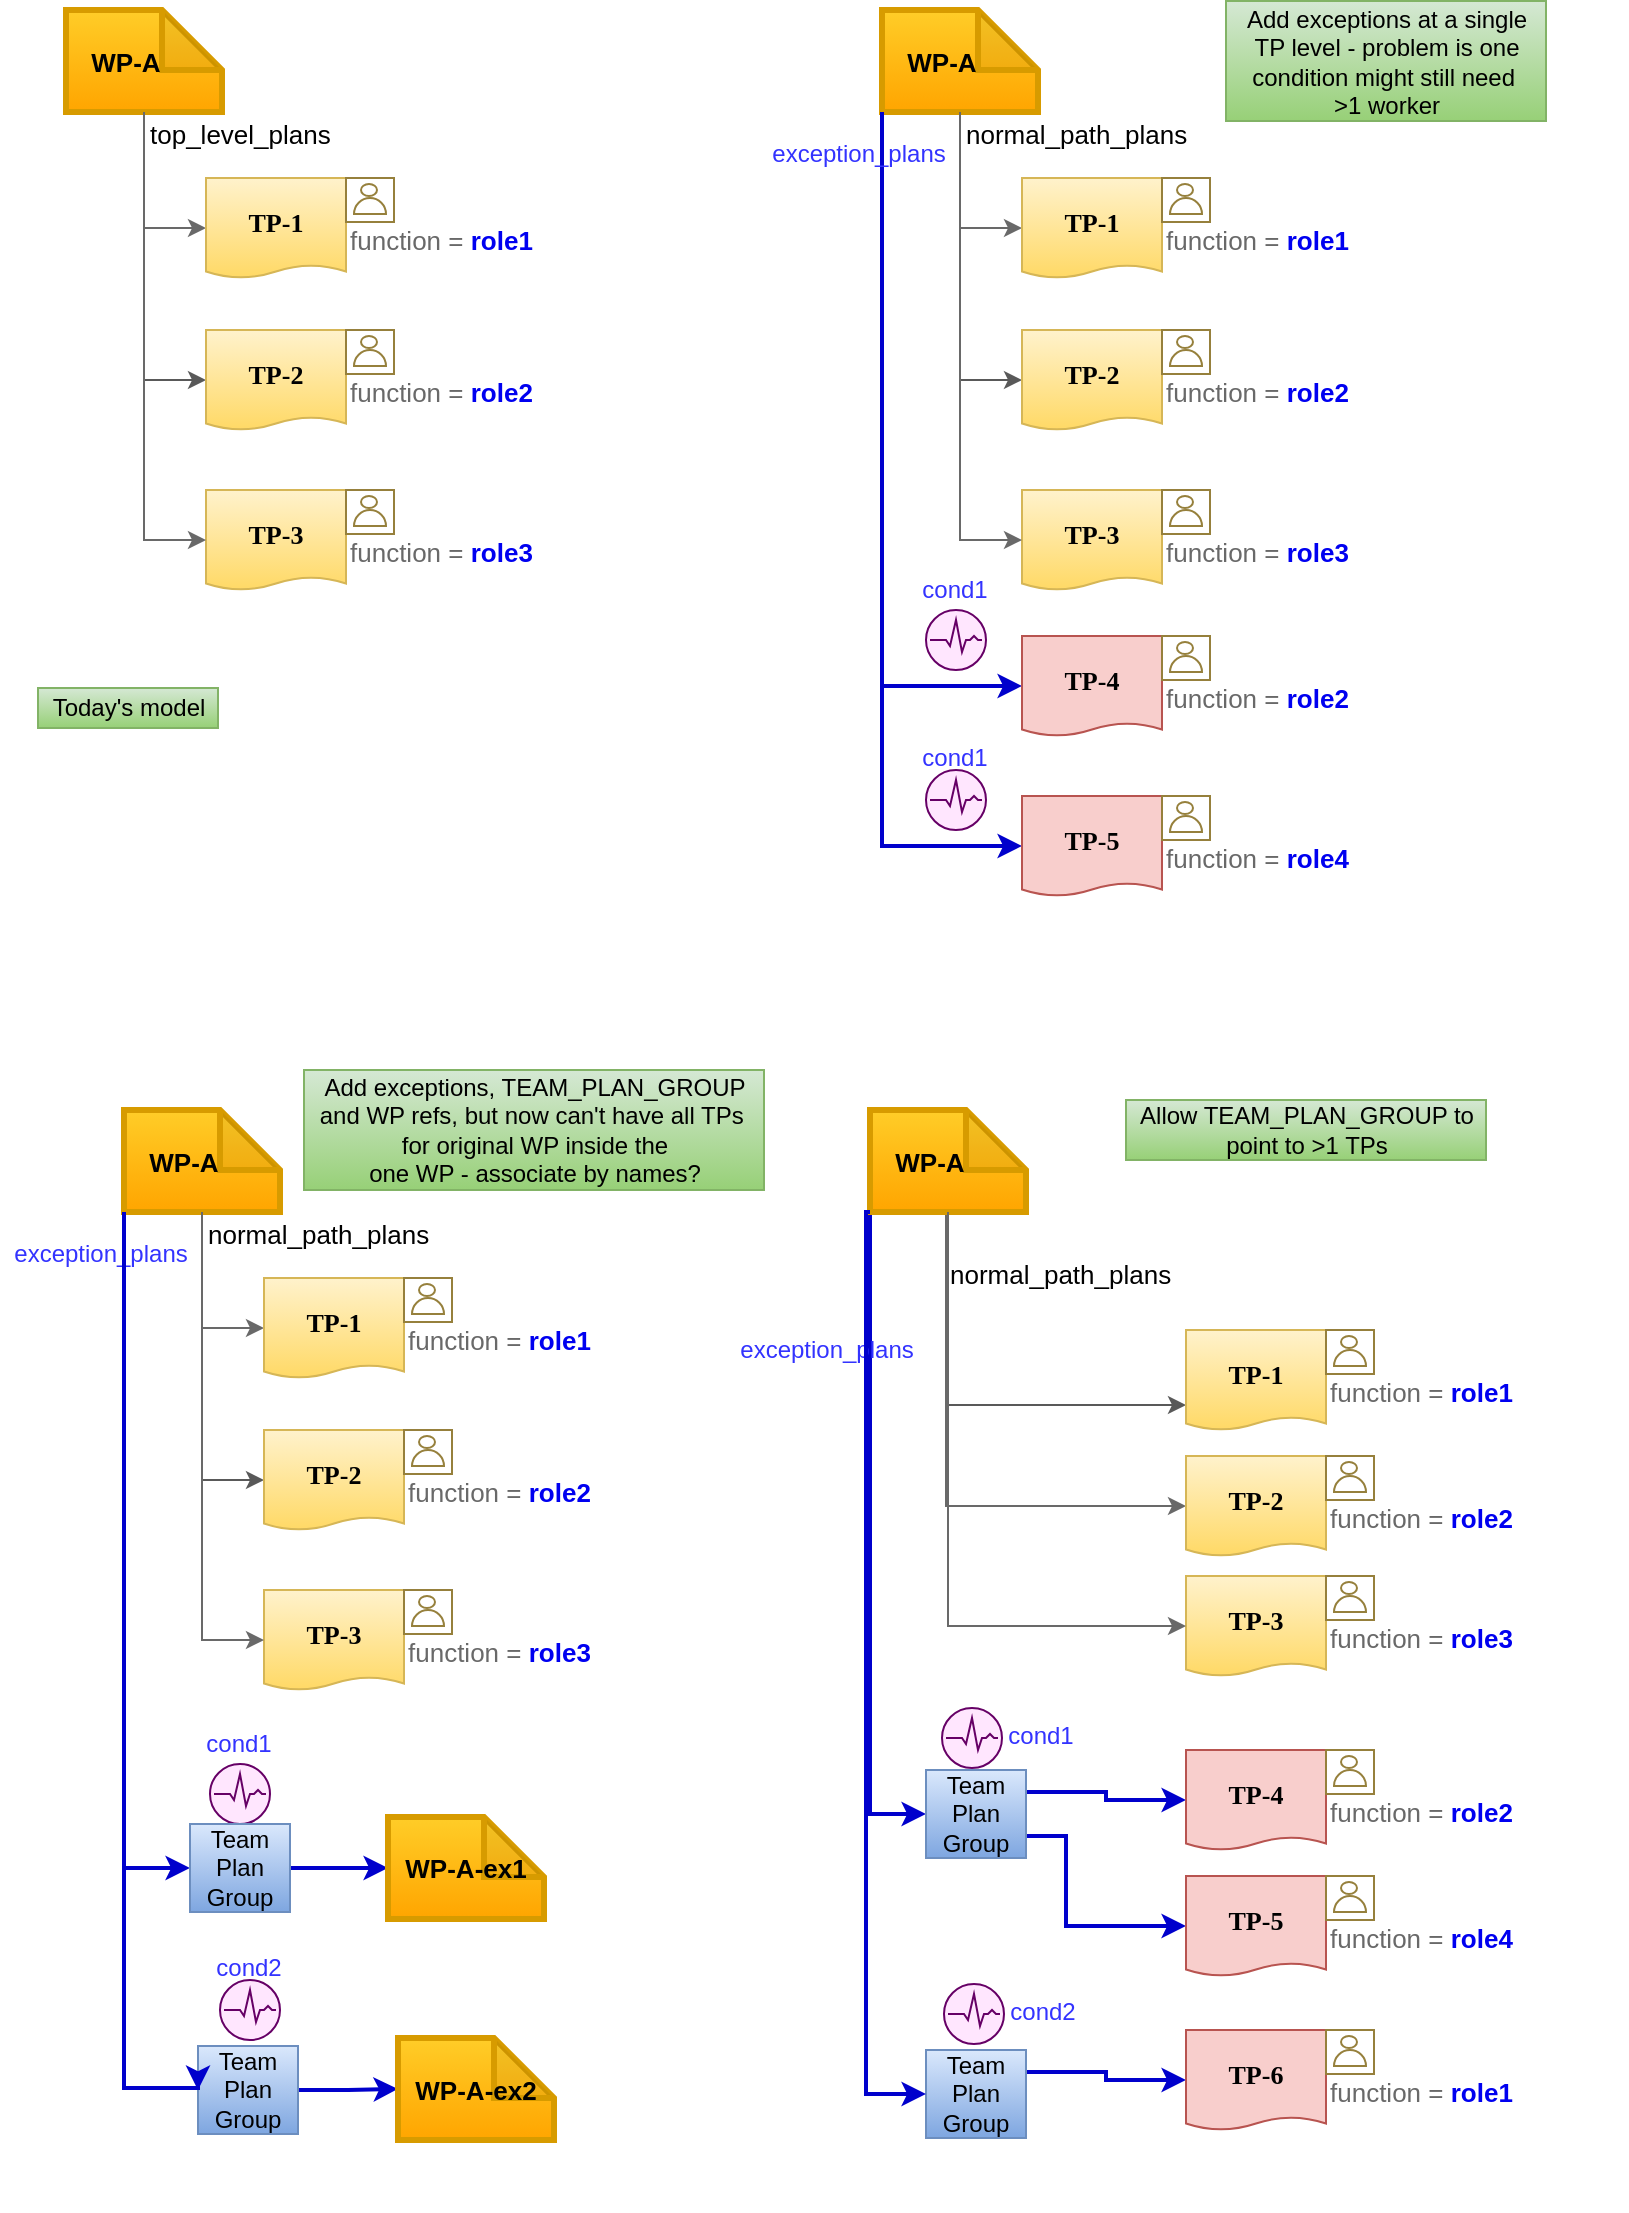 <mxfile version="12.5.7" type="device"><diagram id="uynpnb9YxT2WQPK2DBLW" name="Page-1"><mxGraphModel dx="1422" dy="846" grid="1" gridSize="10" guides="1" tooltips="1" connect="1" arrows="1" fold="1" page="1" pageScale="1" pageWidth="827" pageHeight="1169" math="0" shadow="0"><root><mxCell id="0"/><mxCell id="1" parent="0"/><mxCell id="1ZN3zw6GhiwtphNABiVV-3" style="edgeStyle=orthogonalEdgeStyle;rounded=0;orthogonalLoop=1;jettySize=auto;html=1;exitX=0.5;exitY=1;exitDx=0;exitDy=0;exitPerimeter=0;entryX=0;entryY=0.5;entryDx=0;entryDy=0;endArrow=classic;endFill=1;strokeColor=#696969;strokeWidth=1;fontSize=13;" parent="1" source="fIPnYbZZZYTE1yKpMvUW-2" target="fIPnYbZZZYTE1yKpMvUW-4" edge="1"><mxGeometry relative="1" as="geometry"/></mxCell><mxCell id="G_8CQ8ESEAeTBhDNuGi9-1" style="edgeStyle=orthogonalEdgeStyle;rounded=0;orthogonalLoop=1;jettySize=auto;html=1;entryX=0;entryY=0.5;entryDx=0;entryDy=0;strokeColor=#595959;strokeWidth=1;fontColor=#3333FF;" edge="1" parent="1" source="fIPnYbZZZYTE1yKpMvUW-2" target="fIPnYbZZZYTE1yKpMvUW-6"><mxGeometry relative="1" as="geometry"/></mxCell><mxCell id="fIPnYbZZZYTE1yKpMvUW-2" value="&lt;div style=&quot;text-align: center&quot;&gt;&lt;font&gt;&lt;b&gt;WP-A&amp;nbsp; &amp;nbsp; &amp;nbsp;&lt;/b&gt;&lt;/font&gt;&lt;/div&gt;" style="shape=note;whiteSpace=wrap;html=1;backgroundOutline=1;darkOpacity=0.05;fontSize=13;fillColor=#ffcd28;strokeColor=#d79b00;gradientColor=#ffa500;spacingTop=0;strokeWidth=3;align=center;" parent="1" vertex="1"><mxGeometry x="40" y="20" width="78" height="51" as="geometry"/></mxCell><mxCell id="fIPnYbZZZYTE1yKpMvUW-4" value="&lt;div style=&quot;text-align: center&quot;&gt;TP-1&lt;/div&gt;" style="shape=document;whiteSpace=wrap;html=1;boundedLbl=1;shadow=0;glass=0;comic=0;labelBackgroundColor=none;strokeColor=#d6b656;strokeWidth=1;fillColor=#fff2cc;fontFamily=Tahoma;fontSize=13;align=center;fontStyle=1;size=0.129;gradientColor=#ffd966;" parent="1" vertex="1"><mxGeometry x="110" y="104" width="70" height="50" as="geometry"/></mxCell><mxCell id="fIPnYbZZZYTE1yKpMvUW-5" value="&lt;div style=&quot;font-size: 13px&quot;&gt;&lt;font color=&quot;#696969&quot; style=&quot;font-size: 13px&quot;&gt;function =&amp;nbsp;&lt;/font&gt;&lt;font color=&quot;#0000f0&quot;&gt;&lt;b&gt;role1&lt;/b&gt;&lt;/font&gt;&lt;/div&gt;" style="shape=stencil(tVXhcoIwDH4afrIDqg5/7nB7j4oRe1bKpUzx7ZfSeqNKZbcTjgOSj3z5miYQsUIfeANRlhwitomybJ3QhcyLNdOls7luoGyt88xR8K0Ei+gW1REuYtc6ClEfAEVrUPYZJR/0jjlZUaq6JhKhau0hA5zIuKgpNuksmUt/9ayG+E/QAjqRvffr75xvyxlY0zmU+pw33a9V+iJWX2s6y069hjX9JycryBNqYlZseXmsUH3Xu1EleyFlqaRCMu29TxRlbN8fTxZhR2w8eL3KEyMsGIxmbp/Pkxv2bGFNN8fmebwGgZXSGhXCRAnsWkJiQUrRaPjV+37XAcxTnHuCV5MlDKENNx+vB+AGn9R5IGnht08ezHoL51jSA3ZDlQlePZN3QseoWm46y9scybGCmDjiveSVB+kLQDNwu1Z2ie4nclpoKZUO1oj8gTKFqtvHPLRE77V/nd7xAw==);whiteSpace=wrap;html=1;fontSize=13;align=left;verticalAlign=top;fillColor=#fff2cc;strokeColor=#d6b656;gradientColor=#ffd966;spacingTop=17;" parent="1" vertex="1"><mxGeometry x="180" y="104" width="150" height="90" as="geometry"/></mxCell><mxCell id="fIPnYbZZZYTE1yKpMvUW-6" value="&lt;div style=&quot;text-align: center&quot;&gt;TP-2&lt;/div&gt;" style="shape=document;whiteSpace=wrap;html=1;boundedLbl=1;shadow=0;glass=0;comic=0;labelBackgroundColor=none;strokeColor=#d6b656;strokeWidth=1;fillColor=#fff2cc;fontFamily=Tahoma;fontSize=13;align=center;fontStyle=1;size=0.129;gradientColor=#ffd966;" parent="1" vertex="1"><mxGeometry x="110" y="180" width="70" height="50" as="geometry"/></mxCell><mxCell id="fIPnYbZZZYTE1yKpMvUW-7" value="&lt;div style=&quot;font-size: 13px&quot;&gt;&lt;font color=&quot;#696969&quot; style=&quot;font-size: 13px&quot;&gt;function = &lt;/font&gt;&lt;font style=&quot;font-size: 13px&quot; color=&quot;#0000f0&quot;&gt;&lt;b&gt;role2&lt;/b&gt;&lt;/font&gt;&lt;/div&gt;" style="shape=stencil(tVXhcoIwDH4afrIDqg5/7nB7j4oRe1bKpUzx7ZfSeqNKZbcTjgOSj3z5miYQsUIfeANRlhwitomybJ3QhcyLNdOls7luoGyt88xR8K0Ei+gW1REuYtc6ClEfAEVrUPYZJR/0jjlZUaq6JhKhau0hA5zIuKgpNuksmUt/9ayG+E/QAjqRvffr75xvyxlY0zmU+pw33a9V+iJWX2s6y069hjX9JycryBNqYlZseXmsUH3Xu1EleyFlqaRCMu29TxRlbN8fTxZhR2w8eL3KEyMsGIxmbp/Pkxv2bGFNN8fmebwGgZXSGhXCRAnsWkJiQUrRaPjV+37XAcxTnHuCV5MlDKENNx+vB+AGn9R5IGnht08ezHoL51jSA3ZDlQlePZN3QseoWm46y9scybGCmDjiveSVB+kLQDNwu1Z2ie4nclpoKZUO1oj8gTKFqtvHPLRE77V/nd7xAw==);whiteSpace=wrap;html=1;fontSize=13;align=left;verticalAlign=top;fillColor=#fff2cc;strokeColor=#d6b656;gradientColor=#ffd966;spacingTop=17;" parent="1" vertex="1"><mxGeometry x="180" y="180" width="150" height="90" as="geometry"/></mxCell><mxCell id="1ZN3zw6GhiwtphNABiVV-4" value="top_level_plans" style="text;html=1;resizable=0;points=[];autosize=1;align=left;verticalAlign=top;spacingTop=-4;fontSize=13;" parent="1" vertex="1"><mxGeometry x="80" y="72" width="110" height="20" as="geometry"/></mxCell><mxCell id="1ZN3zw6GhiwtphNABiVV-13" value="&lt;div style=&quot;text-align: center&quot;&gt;TP-3&lt;/div&gt;" style="shape=document;whiteSpace=wrap;html=1;boundedLbl=1;shadow=0;glass=0;comic=0;labelBackgroundColor=none;strokeColor=#d6b656;strokeWidth=1;fillColor=#fff2cc;fontFamily=Tahoma;fontSize=13;align=center;fontStyle=1;size=0.129;gradientColor=#ffd966;" parent="1" vertex="1"><mxGeometry x="110" y="260" width="70" height="50" as="geometry"/></mxCell><mxCell id="1ZN3zw6GhiwtphNABiVV-22" style="edgeStyle=orthogonalEdgeStyle;rounded=0;orthogonalLoop=1;jettySize=auto;html=1;entryX=0;entryY=0.5;entryDx=0;entryDy=0;endArrow=classic;endFill=1;strokeColor=#696969;strokeWidth=1;fontSize=13;" parent="1" source="fIPnYbZZZYTE1yKpMvUW-2" target="1ZN3zw6GhiwtphNABiVV-13" edge="1"><mxGeometry relative="1" as="geometry"><mxPoint x="89" y="81" as="sourcePoint"/><mxPoint x="120" y="139" as="targetPoint"/></mxGeometry></mxCell><mxCell id="1ZN3zw6GhiwtphNABiVV-23" value="&lt;div style=&quot;font-size: 13px&quot;&gt;&lt;font color=&quot;#696969&quot; style=&quot;font-size: 13px&quot;&gt;function =&amp;nbsp;&lt;/font&gt;&lt;font color=&quot;#0000f0&quot;&gt;&lt;b&gt;role3&lt;/b&gt;&lt;/font&gt;&lt;/div&gt;" style="shape=stencil(tVXhcoIwDH4afrIDqg5/7nB7j4oRe1bKpUzx7ZfSeqNKZbcTjgOSj3z5miYQsUIfeANRlhwitomybJ3QhcyLNdOls7luoGyt88xR8K0Ei+gW1REuYtc6ClEfAEVrUPYZJR/0jjlZUaq6JhKhau0hA5zIuKgpNuksmUt/9ayG+E/QAjqRvffr75xvyxlY0zmU+pw33a9V+iJWX2s6y069hjX9JycryBNqYlZseXmsUH3Xu1EleyFlqaRCMu29TxRlbN8fTxZhR2w8eL3KEyMsGIxmbp/Pkxv2bGFNN8fmebwGgZXSGhXCRAnsWkJiQUrRaPjV+37XAcxTnHuCV5MlDKENNx+vB+AGn9R5IGnht08ezHoL51jSA3ZDlQlePZN3QseoWm46y9scybGCmDjiveSVB+kLQDNwu1Z2ie4nclpoKZUO1oj8gTKFqtvHPLRE77V/nd7xAw==);whiteSpace=wrap;html=1;fontSize=13;align=left;verticalAlign=top;fillColor=#fff2cc;strokeColor=#d6b656;gradientColor=#ffd966;spacingTop=17;" parent="1" vertex="1"><mxGeometry x="180" y="260" width="150" height="90" as="geometry"/></mxCell><mxCell id="G_8CQ8ESEAeTBhDNuGi9-2" style="edgeStyle=orthogonalEdgeStyle;rounded=0;orthogonalLoop=1;jettySize=auto;html=1;exitX=0.5;exitY=1;exitDx=0;exitDy=0;exitPerimeter=0;entryX=0;entryY=0.5;entryDx=0;entryDy=0;endArrow=classic;endFill=1;strokeColor=#696969;strokeWidth=1;fontSize=13;" edge="1" parent="1" source="G_8CQ8ESEAeTBhDNuGi9-4" target="G_8CQ8ESEAeTBhDNuGi9-5"><mxGeometry relative="1" as="geometry"/></mxCell><mxCell id="G_8CQ8ESEAeTBhDNuGi9-3" style="edgeStyle=orthogonalEdgeStyle;rounded=0;orthogonalLoop=1;jettySize=auto;html=1;entryX=0;entryY=0.5;entryDx=0;entryDy=0;strokeColor=#595959;strokeWidth=1;fontColor=#3333FF;" edge="1" parent="1" source="G_8CQ8ESEAeTBhDNuGi9-4" target="G_8CQ8ESEAeTBhDNuGi9-7"><mxGeometry relative="1" as="geometry"/></mxCell><mxCell id="G_8CQ8ESEAeTBhDNuGi9-19" style="edgeStyle=orthogonalEdgeStyle;rounded=0;orthogonalLoop=1;jettySize=auto;html=1;exitX=0;exitY=1;exitDx=0;exitDy=0;exitPerimeter=0;entryX=0;entryY=0.5;entryDx=0;entryDy=0;strokeColor=#0000CC;strokeWidth=2;fontColor=#3333FF;" edge="1" parent="1" source="G_8CQ8ESEAeTBhDNuGi9-4" target="G_8CQ8ESEAeTBhDNuGi9-17"><mxGeometry relative="1" as="geometry"/></mxCell><mxCell id="G_8CQ8ESEAeTBhDNuGi9-4" value="&lt;div style=&quot;text-align: center&quot;&gt;&lt;font&gt;&lt;b&gt;WP-A&amp;nbsp; &amp;nbsp; &amp;nbsp;&lt;/b&gt;&lt;/font&gt;&lt;/div&gt;" style="shape=note;whiteSpace=wrap;html=1;backgroundOutline=1;darkOpacity=0.05;fontSize=13;fillColor=#ffcd28;strokeColor=#d79b00;gradientColor=#ffa500;spacingTop=0;strokeWidth=3;align=center;" vertex="1" parent="1"><mxGeometry x="448" y="20" width="78" height="51" as="geometry"/></mxCell><mxCell id="G_8CQ8ESEAeTBhDNuGi9-5" value="&lt;div style=&quot;text-align: center&quot;&gt;TP-1&lt;/div&gt;" style="shape=document;whiteSpace=wrap;html=1;boundedLbl=1;shadow=0;glass=0;comic=0;labelBackgroundColor=none;strokeColor=#d6b656;strokeWidth=1;fillColor=#fff2cc;fontFamily=Tahoma;fontSize=13;align=center;fontStyle=1;size=0.129;gradientColor=#ffd966;" vertex="1" parent="1"><mxGeometry x="518" y="104" width="70" height="50" as="geometry"/></mxCell><mxCell id="G_8CQ8ESEAeTBhDNuGi9-6" value="&lt;div style=&quot;font-size: 13px&quot;&gt;&lt;font color=&quot;#696969&quot; style=&quot;font-size: 13px&quot;&gt;function =&amp;nbsp;&lt;/font&gt;&lt;font color=&quot;#0000f0&quot;&gt;&lt;b&gt;role1&lt;/b&gt;&lt;/font&gt;&lt;/div&gt;" style="shape=stencil(tVXhcoIwDH4afrIDqg5/7nB7j4oRe1bKpUzx7ZfSeqNKZbcTjgOSj3z5miYQsUIfeANRlhwitomybJ3QhcyLNdOls7luoGyt88xR8K0Ei+gW1REuYtc6ClEfAEVrUPYZJR/0jjlZUaq6JhKhau0hA5zIuKgpNuksmUt/9ayG+E/QAjqRvffr75xvyxlY0zmU+pw33a9V+iJWX2s6y069hjX9JycryBNqYlZseXmsUH3Xu1EleyFlqaRCMu29TxRlbN8fTxZhR2w8eL3KEyMsGIxmbp/Pkxv2bGFNN8fmebwGgZXSGhXCRAnsWkJiQUrRaPjV+37XAcxTnHuCV5MlDKENNx+vB+AGn9R5IGnht08ezHoL51jSA3ZDlQlePZN3QseoWm46y9scybGCmDjiveSVB+kLQDNwu1Z2ie4nclpoKZUO1oj8gTKFqtvHPLRE77V/nd7xAw==);whiteSpace=wrap;html=1;fontSize=13;align=left;verticalAlign=top;fillColor=#fff2cc;strokeColor=#d6b656;gradientColor=#ffd966;spacingTop=17;" vertex="1" parent="1"><mxGeometry x="588" y="104" width="150" height="90" as="geometry"/></mxCell><mxCell id="G_8CQ8ESEAeTBhDNuGi9-7" value="&lt;div style=&quot;text-align: center&quot;&gt;TP-2&lt;/div&gt;" style="shape=document;whiteSpace=wrap;html=1;boundedLbl=1;shadow=0;glass=0;comic=0;labelBackgroundColor=none;strokeColor=#d6b656;strokeWidth=1;fillColor=#fff2cc;fontFamily=Tahoma;fontSize=13;align=center;fontStyle=1;size=0.129;gradientColor=#ffd966;" vertex="1" parent="1"><mxGeometry x="518" y="180" width="70" height="50" as="geometry"/></mxCell><mxCell id="G_8CQ8ESEAeTBhDNuGi9-8" value="&lt;div style=&quot;font-size: 13px&quot;&gt;&lt;font color=&quot;#696969&quot; style=&quot;font-size: 13px&quot;&gt;function = &lt;/font&gt;&lt;font style=&quot;font-size: 13px&quot; color=&quot;#0000f0&quot;&gt;&lt;b&gt;role2&lt;/b&gt;&lt;/font&gt;&lt;/div&gt;" style="shape=stencil(tVXhcoIwDH4afrIDqg5/7nB7j4oRe1bKpUzx7ZfSeqNKZbcTjgOSj3z5miYQsUIfeANRlhwitomybJ3QhcyLNdOls7luoGyt88xR8K0Ei+gW1REuYtc6ClEfAEVrUPYZJR/0jjlZUaq6JhKhau0hA5zIuKgpNuksmUt/9ayG+E/QAjqRvffr75xvyxlY0zmU+pw33a9V+iJWX2s6y069hjX9JycryBNqYlZseXmsUH3Xu1EleyFlqaRCMu29TxRlbN8fTxZhR2w8eL3KEyMsGIxmbp/Pkxv2bGFNN8fmebwGgZXSGhXCRAnsWkJiQUrRaPjV+37XAcxTnHuCV5MlDKENNx+vB+AGn9R5IGnht08ezHoL51jSA3ZDlQlePZN3QseoWm46y9scybGCmDjiveSVB+kLQDNwu1Z2ie4nclpoKZUO1oj8gTKFqtvHPLRE77V/nd7xAw==);whiteSpace=wrap;html=1;fontSize=13;align=left;verticalAlign=top;fillColor=#fff2cc;strokeColor=#d6b656;gradientColor=#ffd966;spacingTop=17;" vertex="1" parent="1"><mxGeometry x="588" y="180" width="150" height="90" as="geometry"/></mxCell><mxCell id="G_8CQ8ESEAeTBhDNuGi9-9" value="normal_path_plans" style="text;html=1;resizable=0;points=[];autosize=1;align=left;verticalAlign=top;spacingTop=-4;fontSize=13;" vertex="1" parent="1"><mxGeometry x="488" y="72" width="130" height="20" as="geometry"/></mxCell><mxCell id="G_8CQ8ESEAeTBhDNuGi9-10" value="&lt;div style=&quot;text-align: center&quot;&gt;TP-3&lt;/div&gt;" style="shape=document;whiteSpace=wrap;html=1;boundedLbl=1;shadow=0;glass=0;comic=0;labelBackgroundColor=none;strokeColor=#d6b656;strokeWidth=1;fillColor=#fff2cc;fontFamily=Tahoma;fontSize=13;align=center;fontStyle=1;size=0.129;gradientColor=#ffd966;" vertex="1" parent="1"><mxGeometry x="518" y="260" width="70" height="50" as="geometry"/></mxCell><mxCell id="G_8CQ8ESEAeTBhDNuGi9-11" style="edgeStyle=orthogonalEdgeStyle;rounded=0;orthogonalLoop=1;jettySize=auto;html=1;entryX=0;entryY=0.5;entryDx=0;entryDy=0;endArrow=classic;endFill=1;strokeColor=#696969;strokeWidth=1;fontSize=13;" edge="1" parent="1" source="G_8CQ8ESEAeTBhDNuGi9-4" target="G_8CQ8ESEAeTBhDNuGi9-10"><mxGeometry relative="1" as="geometry"><mxPoint x="497" y="81" as="sourcePoint"/><mxPoint x="528" y="139" as="targetPoint"/></mxGeometry></mxCell><mxCell id="G_8CQ8ESEAeTBhDNuGi9-12" value="&lt;div style=&quot;font-size: 13px&quot;&gt;&lt;font color=&quot;#696969&quot; style=&quot;font-size: 13px&quot;&gt;function =&amp;nbsp;&lt;/font&gt;&lt;font color=&quot;#0000f0&quot;&gt;&lt;b&gt;role3&lt;/b&gt;&lt;/font&gt;&lt;/div&gt;" style="shape=stencil(tVXhcoIwDH4afrIDqg5/7nB7j4oRe1bKpUzx7ZfSeqNKZbcTjgOSj3z5miYQsUIfeANRlhwitomybJ3QhcyLNdOls7luoGyt88xR8K0Ei+gW1REuYtc6ClEfAEVrUPYZJR/0jjlZUaq6JhKhau0hA5zIuKgpNuksmUt/9ayG+E/QAjqRvffr75xvyxlY0zmU+pw33a9V+iJWX2s6y069hjX9JycryBNqYlZseXmsUH3Xu1EleyFlqaRCMu29TxRlbN8fTxZhR2w8eL3KEyMsGIxmbp/Pkxv2bGFNN8fmebwGgZXSGhXCRAnsWkJiQUrRaPjV+37XAcxTnHuCV5MlDKENNx+vB+AGn9R5IGnht08ezHoL51jSA3ZDlQlePZN3QseoWm46y9scybGCmDjiveSVB+kLQDNwu1Z2ie4nclpoKZUO1oj8gTKFqtvHPLRE77V/nd7xAw==);whiteSpace=wrap;html=1;fontSize=13;align=left;verticalAlign=top;fillColor=#fff2cc;strokeColor=#d6b656;gradientColor=#ffd966;spacingTop=17;" vertex="1" parent="1"><mxGeometry x="588" y="260" width="150" height="90" as="geometry"/></mxCell><mxCell id="G_8CQ8ESEAeTBhDNuGi9-13" style="edgeStyle=orthogonalEdgeStyle;rounded=0;orthogonalLoop=1;jettySize=auto;html=1;endArrow=classic;endFill=1;strokeColor=#0000CC;strokeWidth=2;fontSize=13;exitX=0;exitY=1;exitDx=0;exitDy=0;exitPerimeter=0;entryX=0;entryY=0.5;entryDx=0;entryDy=0;" edge="1" parent="1" source="G_8CQ8ESEAeTBhDNuGi9-4" target="G_8CQ8ESEAeTBhDNuGi9-14"><mxGeometry relative="1" as="geometry"><mxPoint x="497" y="81" as="sourcePoint"/><mxPoint x="448" y="370" as="targetPoint"/></mxGeometry></mxCell><mxCell id="G_8CQ8ESEAeTBhDNuGi9-14" value="&lt;div style=&quot;text-align: center&quot;&gt;TP-4&lt;/div&gt;" style="shape=document;whiteSpace=wrap;html=1;boundedLbl=1;shadow=0;glass=0;comic=0;labelBackgroundColor=none;strokeColor=#b85450;strokeWidth=1;fillColor=#f8cecc;fontFamily=Tahoma;fontSize=13;align=center;fontStyle=1;size=0.129;" vertex="1" parent="1"><mxGeometry x="518" y="333" width="70" height="50" as="geometry"/></mxCell><mxCell id="G_8CQ8ESEAeTBhDNuGi9-15" value="&lt;div style=&quot;font-size: 13px&quot;&gt;&lt;font color=&quot;#696969&quot; style=&quot;font-size: 13px&quot;&gt;function =&amp;nbsp;&lt;/font&gt;&lt;font color=&quot;#0000f0&quot;&gt;&lt;b&gt;role2&lt;/b&gt;&lt;/font&gt;&lt;/div&gt;" style="shape=stencil(tVXhcoIwDH4afrIDqg5/7nB7j4oRe1bKpUzx7ZfSeqNKZbcTjgOSj3z5miYQsUIfeANRlhwitomybJ3QhcyLNdOls7luoGyt88xR8K0Ei+gW1REuYtc6ClEfAEVrUPYZJR/0jjlZUaq6JhKhau0hA5zIuKgpNuksmUt/9ayG+E/QAjqRvffr75xvyxlY0zmU+pw33a9V+iJWX2s6y069hjX9JycryBNqYlZseXmsUH3Xu1EleyFlqaRCMu29TxRlbN8fTxZhR2w8eL3KEyMsGIxmbp/Pkxv2bGFNN8fmebwGgZXSGhXCRAnsWkJiQUrRaPjV+37XAcxTnHuCV5MlDKENNx+vB+AGn9R5IGnht08ezHoL51jSA3ZDlQlePZN3QseoWm46y9scybGCmDjiveSVB+kLQDNwu1Z2ie4nclpoKZUO1oj8gTKFqtvHPLRE77V/nd7xAw==);whiteSpace=wrap;html=1;fontSize=13;align=left;verticalAlign=top;fillColor=#fff2cc;strokeColor=#d6b656;gradientColor=#ffd966;spacingTop=17;" vertex="1" parent="1"><mxGeometry x="588" y="333" width="150" height="90" as="geometry"/></mxCell><mxCell id="G_8CQ8ESEAeTBhDNuGi9-16" value="exception_plans" style="text;html=1;align=center;verticalAlign=middle;resizable=0;points=[];autosize=1;fontColor=#3333FF;" vertex="1" parent="1"><mxGeometry x="386" y="82" width="100" height="20" as="geometry"/></mxCell><mxCell id="G_8CQ8ESEAeTBhDNuGi9-17" value="&lt;div style=&quot;text-align: center&quot;&gt;TP-5&lt;/div&gt;" style="shape=document;whiteSpace=wrap;html=1;boundedLbl=1;shadow=0;glass=0;comic=0;labelBackgroundColor=none;strokeColor=#b85450;strokeWidth=1;fillColor=#f8cecc;fontFamily=Tahoma;fontSize=13;align=center;fontStyle=1;size=0.129;" vertex="1" parent="1"><mxGeometry x="518" y="413" width="70" height="50" as="geometry"/></mxCell><mxCell id="G_8CQ8ESEAeTBhDNuGi9-18" value="&lt;div style=&quot;font-size: 13px&quot;&gt;&lt;font color=&quot;#696969&quot; style=&quot;font-size: 13px&quot;&gt;function =&amp;nbsp;&lt;/font&gt;&lt;font color=&quot;#0000f0&quot;&gt;&lt;b&gt;role4&lt;/b&gt;&lt;/font&gt;&lt;/div&gt;" style="shape=stencil(tVXhcoIwDH4afrIDqg5/7nB7j4oRe1bKpUzx7ZfSeqNKZbcTjgOSj3z5miYQsUIfeANRlhwitomybJ3QhcyLNdOls7luoGyt88xR8K0Ei+gW1REuYtc6ClEfAEVrUPYZJR/0jjlZUaq6JhKhau0hA5zIuKgpNuksmUt/9ayG+E/QAjqRvffr75xvyxlY0zmU+pw33a9V+iJWX2s6y069hjX9JycryBNqYlZseXmsUH3Xu1EleyFlqaRCMu29TxRlbN8fTxZhR2w8eL3KEyMsGIxmbp/Pkxv2bGFNN8fmebwGgZXSGhXCRAnsWkJiQUrRaPjV+37XAcxTnHuCV5MlDKENNx+vB+AGn9R5IGnht08ezHoL51jSA3ZDlQlePZN3QseoWm46y9scybGCmDjiveSVB+kLQDNwu1Z2ie4nclpoKZUO1oj8gTKFqtvHPLRE77V/nd7xAw==);whiteSpace=wrap;html=1;fontSize=13;align=left;verticalAlign=top;fillColor=#fff2cc;strokeColor=#d6b656;gradientColor=#ffd966;spacingTop=17;" vertex="1" parent="1"><mxGeometry x="588" y="413" width="150" height="90" as="geometry"/></mxCell><mxCell id="G_8CQ8ESEAeTBhDNuGi9-20" value="" style="shape=stencil(tVXRboQgEPwaXhuEHvG1sfofVvcqOQ4McL27vy+KJtIToyFNjGZnnZll3Y2IFqare0AEd4h+IkIodjcX3sOwNj001mNn/oDWw8ZqdYE7b+1E57IDze2QpSXCH+6d4aJFo6R0ClxJE2QWeSdWc+m4+OHFJu/nFL2dfNw7hytY0B7PRrTarzrrPAOXRNVsV604sdZsd620cEis6bT4qpvLt1Y32a7W4r9ro4TSDvDP0QoRyhjGjG0c5MyFWKdWVcmqcoMKQvDeQHQEfLQ5qvGa/KFWGxVph+MpDf/Vp74etuYlMaev6mfRCBLOwSmqO9MFlwt6hhP5f/zzo/xwjg/b5wF9YzvX+STx+KntJ+8hnx7ls0T/fC9/XIfIZM7zvrpCL5syov7vMgK/);whiteSpace=wrap;html=1;fontSize=12;align=center;verticalAlign=top;fillColor=#f8cecc;strokeColor=#b85450;spacingRight=-30;" vertex="1" parent="1"><mxGeometry x="470" y="320" width="30" height="30" as="geometry"/></mxCell><mxCell id="G_8CQ8ESEAeTBhDNuGi9-21" style="edgeStyle=orthogonalEdgeStyle;rounded=0;orthogonalLoop=1;jettySize=auto;html=1;entryX=0;entryY=0.5;entryDx=0;entryDy=0;endArrow=classic;endFill=1;strokeColor=#696969;strokeWidth=1;fontSize=13;" edge="1" parent="1" target="G_8CQ8ESEAeTBhDNuGi9-27"><mxGeometry relative="1" as="geometry"><mxPoint x="480" y="610" as="sourcePoint"/><Array as="points"><mxPoint x="480" y="768"/></Array></mxGeometry></mxCell><mxCell id="G_8CQ8ESEAeTBhDNuGi9-22" style="edgeStyle=orthogonalEdgeStyle;rounded=0;orthogonalLoop=1;jettySize=auto;html=1;entryX=0;entryY=0.75;entryDx=0;entryDy=0;strokeColor=#595959;strokeWidth=1;fontColor=#3333FF;exitX=0.5;exitY=1;exitDx=0;exitDy=0;exitPerimeter=0;" edge="1" parent="1" source="G_8CQ8ESEAeTBhDNuGi9-24" target="G_8CQ8ESEAeTBhDNuGi9-25"><mxGeometry relative="1" as="geometry"><mxPoint x="530" y="723" as="sourcePoint"/></mxGeometry></mxCell><mxCell id="G_8CQ8ESEAeTBhDNuGi9-23" style="edgeStyle=orthogonalEdgeStyle;rounded=0;orthogonalLoop=1;jettySize=auto;html=1;exitX=1;exitY=0.75;exitDx=0;exitDy=0;entryX=0;entryY=0.5;entryDx=0;entryDy=0;strokeColor=#0000CC;strokeWidth=2;fontColor=#3333FF;" edge="1" parent="1" source="G_8CQ8ESEAeTBhDNuGi9-42" target="G_8CQ8ESEAeTBhDNuGi9-37"><mxGeometry relative="1" as="geometry"><Array as="points"><mxPoint x="540" y="933"/><mxPoint x="540" y="978"/></Array></mxGeometry></mxCell><mxCell id="G_8CQ8ESEAeTBhDNuGi9-43" style="edgeStyle=orthogonalEdgeStyle;rounded=0;orthogonalLoop=1;jettySize=auto;html=1;exitX=0;exitY=1;exitDx=0;exitDy=0;exitPerimeter=0;entryX=0;entryY=0.5;entryDx=0;entryDy=0;strokeColor=#0000CC;strokeWidth=2;fontColor=#3333FF;" edge="1" parent="1" source="G_8CQ8ESEAeTBhDNuGi9-24" target="G_8CQ8ESEAeTBhDNuGi9-42"><mxGeometry relative="1" as="geometry"><Array as="points"><mxPoint x="442" y="922"/></Array></mxGeometry></mxCell><mxCell id="G_8CQ8ESEAeTBhDNuGi9-24" value="&lt;div style=&quot;text-align: center&quot;&gt;&lt;font&gt;&lt;b&gt;WP-A&amp;nbsp; &amp;nbsp; &amp;nbsp;&lt;/b&gt;&lt;/font&gt;&lt;/div&gt;" style="shape=note;whiteSpace=wrap;html=1;backgroundOutline=1;darkOpacity=0.05;fontSize=13;fillColor=#ffcd28;strokeColor=#d79b00;gradientColor=#ffa500;spacingTop=0;strokeWidth=3;align=center;" vertex="1" parent="1"><mxGeometry x="442" y="570" width="78" height="51" as="geometry"/></mxCell><mxCell id="G_8CQ8ESEAeTBhDNuGi9-25" value="&lt;div style=&quot;text-align: center&quot;&gt;TP-1&lt;/div&gt;" style="shape=document;whiteSpace=wrap;html=1;boundedLbl=1;shadow=0;glass=0;comic=0;labelBackgroundColor=none;strokeColor=#d6b656;strokeWidth=1;fillColor=#fff2cc;fontFamily=Tahoma;fontSize=13;align=center;fontStyle=1;size=0.129;gradientColor=#ffd966;" vertex="1" parent="1"><mxGeometry x="600" y="680" width="70" height="50" as="geometry"/></mxCell><mxCell id="G_8CQ8ESEAeTBhDNuGi9-26" value="&lt;div style=&quot;font-size: 13px&quot;&gt;&lt;font color=&quot;#696969&quot; style=&quot;font-size: 13px&quot;&gt;function =&amp;nbsp;&lt;/font&gt;&lt;font color=&quot;#0000f0&quot;&gt;&lt;b&gt;role1&lt;/b&gt;&lt;/font&gt;&lt;/div&gt;" style="shape=stencil(tVXhcoIwDH4afrIDqg5/7nB7j4oRe1bKpUzx7ZfSeqNKZbcTjgOSj3z5miYQsUIfeANRlhwitomybJ3QhcyLNdOls7luoGyt88xR8K0Ei+gW1REuYtc6ClEfAEVrUPYZJR/0jjlZUaq6JhKhau0hA5zIuKgpNuksmUt/9ayG+E/QAjqRvffr75xvyxlY0zmU+pw33a9V+iJWX2s6y069hjX9JycryBNqYlZseXmsUH3Xu1EleyFlqaRCMu29TxRlbN8fTxZhR2w8eL3KEyMsGIxmbp/Pkxv2bGFNN8fmebwGgZXSGhXCRAnsWkJiQUrRaPjV+37XAcxTnHuCV5MlDKENNx+vB+AGn9R5IGnht08ezHoL51jSA3ZDlQlePZN3QseoWm46y9scybGCmDjiveSVB+kLQDNwu1Z2ie4nclpoKZUO1oj8gTKFqtvHPLRE77V/nd7xAw==);whiteSpace=wrap;html=1;fontSize=13;align=left;verticalAlign=top;fillColor=#fff2cc;strokeColor=#d6b656;gradientColor=#ffd966;spacingTop=17;" vertex="1" parent="1"><mxGeometry x="670" y="680" width="150" height="90" as="geometry"/></mxCell><mxCell id="G_8CQ8ESEAeTBhDNuGi9-27" value="&lt;div style=&quot;text-align: center&quot;&gt;TP-2&lt;/div&gt;" style="shape=document;whiteSpace=wrap;html=1;boundedLbl=1;shadow=0;glass=0;comic=0;labelBackgroundColor=none;strokeColor=#d6b656;strokeWidth=1;fillColor=#fff2cc;fontFamily=Tahoma;fontSize=13;align=center;fontStyle=1;size=0.129;gradientColor=#ffd966;" vertex="1" parent="1"><mxGeometry x="600" y="743" width="70" height="50" as="geometry"/></mxCell><mxCell id="G_8CQ8ESEAeTBhDNuGi9-28" value="&lt;div style=&quot;font-size: 13px&quot;&gt;&lt;font color=&quot;#696969&quot; style=&quot;font-size: 13px&quot;&gt;function = &lt;/font&gt;&lt;font style=&quot;font-size: 13px&quot; color=&quot;#0000f0&quot;&gt;&lt;b&gt;role2&lt;/b&gt;&lt;/font&gt;&lt;/div&gt;" style="shape=stencil(tVXhcoIwDH4afrIDqg5/7nB7j4oRe1bKpUzx7ZfSeqNKZbcTjgOSj3z5miYQsUIfeANRlhwitomybJ3QhcyLNdOls7luoGyt88xR8K0Ei+gW1REuYtc6ClEfAEVrUPYZJR/0jjlZUaq6JhKhau0hA5zIuKgpNuksmUt/9ayG+E/QAjqRvffr75xvyxlY0zmU+pw33a9V+iJWX2s6y069hjX9JycryBNqYlZseXmsUH3Xu1EleyFlqaRCMu29TxRlbN8fTxZhR2w8eL3KEyMsGIxmbp/Pkxv2bGFNN8fmebwGgZXSGhXCRAnsWkJiQUrRaPjV+37XAcxTnHuCV5MlDKENNx+vB+AGn9R5IGnht08ezHoL51jSA3ZDlQlePZN3QseoWm46y9scybGCmDjiveSVB+kLQDNwu1Z2ie4nclpoKZUO1oj8gTKFqtvHPLRE77V/nd7xAw==);whiteSpace=wrap;html=1;fontSize=13;align=left;verticalAlign=top;fillColor=#fff2cc;strokeColor=#d6b656;gradientColor=#ffd966;spacingTop=17;" vertex="1" parent="1"><mxGeometry x="670" y="743" width="150" height="90" as="geometry"/></mxCell><mxCell id="G_8CQ8ESEAeTBhDNuGi9-29" value="normal_path_plans" style="text;html=1;resizable=0;points=[];autosize=1;align=left;verticalAlign=top;spacingTop=-4;fontSize=13;" vertex="1" parent="1"><mxGeometry x="480" y="642" width="130" height="20" as="geometry"/></mxCell><mxCell id="G_8CQ8ESEAeTBhDNuGi9-30" value="&lt;div style=&quot;text-align: center&quot;&gt;TP-3&lt;/div&gt;" style="shape=document;whiteSpace=wrap;html=1;boundedLbl=1;shadow=0;glass=0;comic=0;labelBackgroundColor=none;strokeColor=#d6b656;strokeWidth=1;fillColor=#fff2cc;fontFamily=Tahoma;fontSize=13;align=center;fontStyle=1;size=0.129;gradientColor=#ffd966;" vertex="1" parent="1"><mxGeometry x="600" y="803" width="70" height="50" as="geometry"/></mxCell><mxCell id="G_8CQ8ESEAeTBhDNuGi9-31" style="edgeStyle=orthogonalEdgeStyle;rounded=0;orthogonalLoop=1;jettySize=auto;html=1;entryX=0;entryY=0.5;entryDx=0;entryDy=0;endArrow=classic;endFill=1;strokeColor=#696969;strokeWidth=1;fontSize=13;exitX=0.5;exitY=1;exitDx=0;exitDy=0;exitPerimeter=0;" edge="1" parent="1" source="G_8CQ8ESEAeTBhDNuGi9-24" target="G_8CQ8ESEAeTBhDNuGi9-30"><mxGeometry relative="1" as="geometry"><mxPoint x="530" y="745" as="sourcePoint"/><mxPoint x="522" y="689" as="targetPoint"/></mxGeometry></mxCell><mxCell id="G_8CQ8ESEAeTBhDNuGi9-32" value="&lt;div style=&quot;font-size: 13px&quot;&gt;&lt;font color=&quot;#696969&quot; style=&quot;font-size: 13px&quot;&gt;function =&amp;nbsp;&lt;/font&gt;&lt;font color=&quot;#0000f0&quot;&gt;&lt;b&gt;role3&lt;/b&gt;&lt;/font&gt;&lt;/div&gt;" style="shape=stencil(tVXhcoIwDH4afrIDqg5/7nB7j4oRe1bKpUzx7ZfSeqNKZbcTjgOSj3z5miYQsUIfeANRlhwitomybJ3QhcyLNdOls7luoGyt88xR8K0Ei+gW1REuYtc6ClEfAEVrUPYZJR/0jjlZUaq6JhKhau0hA5zIuKgpNuksmUt/9ayG+E/QAjqRvffr75xvyxlY0zmU+pw33a9V+iJWX2s6y069hjX9JycryBNqYlZseXmsUH3Xu1EleyFlqaRCMu29TxRlbN8fTxZhR2w8eL3KEyMsGIxmbp/Pkxv2bGFNN8fmebwGgZXSGhXCRAnsWkJiQUrRaPjV+37XAcxTnHuCV5MlDKENNx+vB+AGn9R5IGnht08ezHoL51jSA3ZDlQlePZN3QseoWm46y9scybGCmDjiveSVB+kLQDNwu1Z2ie4nclpoKZUO1oj8gTKFqtvHPLRE77V/nd7xAw==);whiteSpace=wrap;html=1;fontSize=13;align=left;verticalAlign=top;fillColor=#fff2cc;strokeColor=#d6b656;gradientColor=#ffd966;spacingTop=17;" vertex="1" parent="1"><mxGeometry x="670" y="803" width="150" height="90" as="geometry"/></mxCell><mxCell id="G_8CQ8ESEAeTBhDNuGi9-33" style="edgeStyle=orthogonalEdgeStyle;rounded=0;orthogonalLoop=1;jettySize=auto;html=1;endArrow=classic;endFill=1;strokeColor=#0000CC;strokeWidth=2;fontSize=13;exitX=1;exitY=0.25;exitDx=0;exitDy=0;entryX=0;entryY=0.5;entryDx=0;entryDy=0;" edge="1" parent="1" source="G_8CQ8ESEAeTBhDNuGi9-42" target="G_8CQ8ESEAeTBhDNuGi9-34"><mxGeometry relative="1" as="geometry"><mxPoint x="491" y="631" as="sourcePoint"/><mxPoint x="442" y="920" as="targetPoint"/></mxGeometry></mxCell><mxCell id="G_8CQ8ESEAeTBhDNuGi9-34" value="&lt;div style=&quot;text-align: center&quot;&gt;TP-4&lt;/div&gt;" style="shape=document;whiteSpace=wrap;html=1;boundedLbl=1;shadow=0;glass=0;comic=0;labelBackgroundColor=none;strokeColor=#b85450;strokeWidth=1;fillColor=#f8cecc;fontFamily=Tahoma;fontSize=13;align=center;fontStyle=1;size=0.129;" vertex="1" parent="1"><mxGeometry x="600" y="890" width="70" height="50" as="geometry"/></mxCell><mxCell id="G_8CQ8ESEAeTBhDNuGi9-35" value="&lt;div style=&quot;font-size: 13px&quot;&gt;&lt;font color=&quot;#696969&quot; style=&quot;font-size: 13px&quot;&gt;function =&amp;nbsp;&lt;/font&gt;&lt;font color=&quot;#0000f0&quot;&gt;&lt;b&gt;role2&lt;/b&gt;&lt;/font&gt;&lt;/div&gt;" style="shape=stencil(tVXhcoIwDH4afrIDqg5/7nB7j4oRe1bKpUzx7ZfSeqNKZbcTjgOSj3z5miYQsUIfeANRlhwitomybJ3QhcyLNdOls7luoGyt88xR8K0Ei+gW1REuYtc6ClEfAEVrUPYZJR/0jjlZUaq6JhKhau0hA5zIuKgpNuksmUt/9ayG+E/QAjqRvffr75xvyxlY0zmU+pw33a9V+iJWX2s6y069hjX9JycryBNqYlZseXmsUH3Xu1EleyFlqaRCMu29TxRlbN8fTxZhR2w8eL3KEyMsGIxmbp/Pkxv2bGFNN8fmebwGgZXSGhXCRAnsWkJiQUrRaPjV+37XAcxTnHuCV5MlDKENNx+vB+AGn9R5IGnht08ezHoL51jSA3ZDlQlePZN3QseoWm46y9scybGCmDjiveSVB+kLQDNwu1Z2ie4nclpoKZUO1oj8gTKFqtvHPLRE77V/nd7xAw==);whiteSpace=wrap;html=1;fontSize=13;align=left;verticalAlign=top;fillColor=#fff2cc;strokeColor=#d6b656;gradientColor=#ffd966;spacingTop=17;" vertex="1" parent="1"><mxGeometry x="670" y="890" width="150" height="90" as="geometry"/></mxCell><mxCell id="G_8CQ8ESEAeTBhDNuGi9-36" value="exception_plans" style="text;html=1;align=center;verticalAlign=middle;resizable=0;points=[];autosize=1;fontColor=#3333FF;" vertex="1" parent="1"><mxGeometry x="370" y="680" width="100" height="20" as="geometry"/></mxCell><mxCell id="G_8CQ8ESEAeTBhDNuGi9-37" value="&lt;div style=&quot;text-align: center&quot;&gt;TP-5&lt;/div&gt;" style="shape=document;whiteSpace=wrap;html=1;boundedLbl=1;shadow=0;glass=0;comic=0;labelBackgroundColor=none;strokeColor=#b85450;strokeWidth=1;fillColor=#f8cecc;fontFamily=Tahoma;fontSize=13;align=center;fontStyle=1;size=0.129;" vertex="1" parent="1"><mxGeometry x="600" y="953" width="70" height="50" as="geometry"/></mxCell><mxCell id="G_8CQ8ESEAeTBhDNuGi9-38" value="&lt;div style=&quot;font-size: 13px&quot;&gt;&lt;font color=&quot;#696969&quot; style=&quot;font-size: 13px&quot;&gt;function =&amp;nbsp;&lt;/font&gt;&lt;font color=&quot;#0000f0&quot;&gt;&lt;b&gt;role4&lt;/b&gt;&lt;/font&gt;&lt;/div&gt;" style="shape=stencil(tVXhcoIwDH4afrIDqg5/7nB7j4oRe1bKpUzx7ZfSeqNKZbcTjgOSj3z5miYQsUIfeANRlhwitomybJ3QhcyLNdOls7luoGyt88xR8K0Ei+gW1REuYtc6ClEfAEVrUPYZJR/0jjlZUaq6JhKhau0hA5zIuKgpNuksmUt/9ayG+E/QAjqRvffr75xvyxlY0zmU+pw33a9V+iJWX2s6y069hjX9JycryBNqYlZseXmsUH3Xu1EleyFlqaRCMu29TxRlbN8fTxZhR2w8eL3KEyMsGIxmbp/Pkxv2bGFNN8fmebwGgZXSGhXCRAnsWkJiQUrRaPjV+37XAcxTnHuCV5MlDKENNx+vB+AGn9R5IGnht08ezHoL51jSA3ZDlQlePZN3QseoWm46y9scybGCmDjiveSVB+kLQDNwu1Z2ie4nclpoKZUO1oj8gTKFqtvHPLRE77V/nd7xAw==);whiteSpace=wrap;html=1;fontSize=13;align=left;verticalAlign=top;fillColor=#fff2cc;strokeColor=#d6b656;gradientColor=#ffd966;spacingTop=17;" vertex="1" parent="1"><mxGeometry x="670" y="953" width="150" height="90" as="geometry"/></mxCell><mxCell id="G_8CQ8ESEAeTBhDNuGi9-39" value="" style="shape=stencil(tVXRboQgEPwaXhuEHvG1sfofVvcqOQ4McL27vy+KJtIToyFNjGZnnZll3Y2IFqare0AEd4h+IkIodjcX3sOwNj001mNn/oDWw8ZqdYE7b+1E57IDze2QpSXCH+6d4aJFo6R0ClxJE2QWeSdWc+m4+OHFJu/nFL2dfNw7hytY0B7PRrTarzrrPAOXRNVsV604sdZsd620cEis6bT4qpvLt1Y32a7W4r9ro4TSDvDP0QoRyhjGjG0c5MyFWKdWVcmqcoMKQvDeQHQEfLQ5qvGa/KFWGxVph+MpDf/Vp74etuYlMaev6mfRCBLOwSmqO9MFlwt6hhP5f/zzo/xwjg/b5wF9YzvX+STx+KntJ+8hnx7ls0T/fC9/XIfIZM7zvrpCL5syov7vMgK/);whiteSpace=wrap;html=1;fontSize=12;align=center;verticalAlign=top;fillColor=#f8cecc;strokeColor=#b85450;spacingRight=-30;" vertex="1" parent="1"><mxGeometry x="478" y="869" width="30" height="30" as="geometry"/></mxCell><mxCell id="G_8CQ8ESEAeTBhDNuGi9-42" value="Team Plan Group" style="rounded=0;whiteSpace=wrap;html=1;gradientColor=#7ea6e0;fillColor=#dae8fc;strokeColor=#6c8ebf;" vertex="1" parent="1"><mxGeometry x="470" y="900" width="50" height="44" as="geometry"/></mxCell><mxCell id="G_8CQ8ESEAeTBhDNuGi9-45" value="cond1" style="text;html=1;align=center;verticalAlign=middle;resizable=0;points=[];autosize=1;fontColor=#3333FF;" vertex="1" parent="1"><mxGeometry x="459" y="300" width="50" height="20" as="geometry"/></mxCell><mxCell id="G_8CQ8ESEAeTBhDNuGi9-46" value="cond1" style="text;html=1;align=center;verticalAlign=middle;resizable=0;points=[];autosize=1;fontColor=#3333FF;" vertex="1" parent="1"><mxGeometry x="502" y="873" width="50" height="20" as="geometry"/></mxCell><mxCell id="G_8CQ8ESEAeTBhDNuGi9-48" style="edgeStyle=orthogonalEdgeStyle;rounded=0;orthogonalLoop=1;jettySize=auto;html=1;endArrow=classic;endFill=1;strokeColor=#0000CC;strokeWidth=2;fontSize=13;exitX=1;exitY=0.25;exitDx=0;exitDy=0;entryX=0;entryY=0.5;entryDx=0;entryDy=0;" edge="1" parent="1" source="G_8CQ8ESEAeTBhDNuGi9-54" target="G_8CQ8ESEAeTBhDNuGi9-49"><mxGeometry relative="1" as="geometry"><mxPoint x="491" y="771" as="sourcePoint"/><mxPoint x="442" y="1060" as="targetPoint"/></mxGeometry></mxCell><mxCell id="G_8CQ8ESEAeTBhDNuGi9-49" value="&lt;div style=&quot;text-align: center&quot;&gt;TP-6&lt;/div&gt;" style="shape=document;whiteSpace=wrap;html=1;boundedLbl=1;shadow=0;glass=0;comic=0;labelBackgroundColor=none;strokeColor=#b85450;strokeWidth=1;fillColor=#f8cecc;fontFamily=Tahoma;fontSize=13;align=center;fontStyle=1;size=0.129;" vertex="1" parent="1"><mxGeometry x="600" y="1030" width="70" height="50" as="geometry"/></mxCell><mxCell id="G_8CQ8ESEAeTBhDNuGi9-50" value="&lt;div style=&quot;font-size: 13px&quot;&gt;&lt;font color=&quot;#696969&quot; style=&quot;font-size: 13px&quot;&gt;function =&amp;nbsp;&lt;/font&gt;&lt;font color=&quot;#0000f0&quot;&gt;&lt;b&gt;role1&lt;/b&gt;&lt;/font&gt;&lt;/div&gt;" style="shape=stencil(tVXhcoIwDH4afrIDqg5/7nB7j4oRe1bKpUzx7ZfSeqNKZbcTjgOSj3z5miYQsUIfeANRlhwitomybJ3QhcyLNdOls7luoGyt88xR8K0Ei+gW1REuYtc6ClEfAEVrUPYZJR/0jjlZUaq6JhKhau0hA5zIuKgpNuksmUt/9ayG+E/QAjqRvffr75xvyxlY0zmU+pw33a9V+iJWX2s6y069hjX9JycryBNqYlZseXmsUH3Xu1EleyFlqaRCMu29TxRlbN8fTxZhR2w8eL3KEyMsGIxmbp/Pkxv2bGFNN8fmebwGgZXSGhXCRAnsWkJiQUrRaPjV+37XAcxTnHuCV5MlDKENNx+vB+AGn9R5IGnht08ezHoL51jSA3ZDlQlePZN3QseoWm46y9scybGCmDjiveSVB+kLQDNwu1Z2ie4nclpoKZUO1oj8gTKFqtvHPLRE77V/nd7xAw==);whiteSpace=wrap;html=1;fontSize=13;align=left;verticalAlign=top;fillColor=#fff2cc;strokeColor=#d6b656;gradientColor=#ffd966;spacingTop=17;" vertex="1" parent="1"><mxGeometry x="670" y="1030" width="150" height="90" as="geometry"/></mxCell><mxCell id="G_8CQ8ESEAeTBhDNuGi9-53" value="" style="shape=stencil(tVXRboQgEPwaXhuEHvG1sfofVvcqOQ4McL27vy+KJtIToyFNjGZnnZll3Y2IFqare0AEd4h+IkIodjcX3sOwNj001mNn/oDWw8ZqdYE7b+1E57IDze2QpSXCH+6d4aJFo6R0ClxJE2QWeSdWc+m4+OHFJu/nFL2dfNw7hytY0B7PRrTarzrrPAOXRNVsV604sdZsd620cEis6bT4qpvLt1Y32a7W4r9ro4TSDvDP0QoRyhjGjG0c5MyFWKdWVcmqcoMKQvDeQHQEfLQ5qvGa/KFWGxVph+MpDf/Vp74etuYlMaev6mfRCBLOwSmqO9MFlwt6hhP5f/zzo/xwjg/b5wF9YzvX+STx+KntJ+8hnx7ls0T/fC9/XIfIZM7zvrpCL5syov7vMgK/);whiteSpace=wrap;html=1;fontSize=12;align=center;verticalAlign=top;fillColor=#f8cecc;strokeColor=#b85450;spacingRight=-30;" vertex="1" parent="1"><mxGeometry x="479" y="1007" width="30" height="30" as="geometry"/></mxCell><mxCell id="G_8CQ8ESEAeTBhDNuGi9-54" value="Team Plan Group" style="rounded=0;whiteSpace=wrap;html=1;gradientColor=#7ea6e0;fillColor=#dae8fc;strokeColor=#6c8ebf;" vertex="1" parent="1"><mxGeometry x="470" y="1040" width="50" height="44" as="geometry"/></mxCell><mxCell id="G_8CQ8ESEAeTBhDNuGi9-55" value="cond2" style="text;html=1;align=center;verticalAlign=middle;resizable=0;points=[];autosize=1;fontColor=#3333FF;" vertex="1" parent="1"><mxGeometry x="503" y="1011" width="50" height="20" as="geometry"/></mxCell><mxCell id="G_8CQ8ESEAeTBhDNuGi9-56" style="edgeStyle=orthogonalEdgeStyle;rounded=0;orthogonalLoop=1;jettySize=auto;html=1;exitX=0;exitY=1;exitDx=0;exitDy=0;exitPerimeter=0;entryX=0;entryY=0.5;entryDx=0;entryDy=0;strokeColor=#0000CC;strokeWidth=2;fontColor=#3333FF;" edge="1" parent="1" source="G_8CQ8ESEAeTBhDNuGi9-24" target="G_8CQ8ESEAeTBhDNuGi9-54"><mxGeometry relative="1" as="geometry"><mxPoint x="452" y="631" as="sourcePoint"/><mxPoint x="480" y="932" as="targetPoint"/><Array as="points"><mxPoint x="440" y="621"/><mxPoint x="440" y="1062"/></Array></mxGeometry></mxCell><mxCell id="G_8CQ8ESEAeTBhDNuGi9-57" value="" style="shape=stencil(tVXRboQgEPwaXhuEHvG1sfofVvcqOQ4McL27vy+KJtIToyFNjGZnnZll3Y2IFqare0AEd4h+IkIodjcX3sOwNj001mNn/oDWw8ZqdYE7b+1E57IDze2QpSXCH+6d4aJFo6R0ClxJE2QWeSdWc+m4+OHFJu/nFL2dfNw7hytY0B7PRrTarzrrPAOXRNVsV604sdZsd620cEis6bT4qpvLt1Y32a7W4r9ro4TSDvDP0QoRyhjGjG0c5MyFWKdWVcmqcoMKQvDeQHQEfLQ5qvGa/KFWGxVph+MpDf/Vp74etuYlMaev6mfRCBLOwSmqO9MFlwt6hhP5f/zzo/xwjg/b5wF9YzvX+STx+KntJ+8hnx7ls0T/fC9/XIfIZM7zvrpCL5syov7vMgK/);whiteSpace=wrap;html=1;fontSize=12;align=center;verticalAlign=top;fillColor=#f8cecc;strokeColor=#b85450;spacingRight=-30;" vertex="1" parent="1"><mxGeometry x="470" y="400" width="30" height="30" as="geometry"/></mxCell><mxCell id="G_8CQ8ESEAeTBhDNuGi9-58" value="cond1" style="text;html=1;align=center;verticalAlign=middle;resizable=0;points=[];autosize=1;fontColor=#3333FF;" vertex="1" parent="1"><mxGeometry x="459" y="384" width="50" height="20" as="geometry"/></mxCell><mxCell id="G_8CQ8ESEAeTBhDNuGi9-60" style="edgeStyle=orthogonalEdgeStyle;rounded=0;orthogonalLoop=1;jettySize=auto;html=1;exitX=0.5;exitY=1;exitDx=0;exitDy=0;exitPerimeter=0;entryX=0;entryY=0.5;entryDx=0;entryDy=0;endArrow=classic;endFill=1;strokeColor=#696969;strokeWidth=1;fontSize=13;" edge="1" parent="1" source="G_8CQ8ESEAeTBhDNuGi9-63" target="G_8CQ8ESEAeTBhDNuGi9-64"><mxGeometry relative="1" as="geometry"/></mxCell><mxCell id="G_8CQ8ESEAeTBhDNuGi9-61" style="edgeStyle=orthogonalEdgeStyle;rounded=0;orthogonalLoop=1;jettySize=auto;html=1;entryX=0;entryY=0.5;entryDx=0;entryDy=0;strokeColor=#595959;strokeWidth=1;fontColor=#3333FF;" edge="1" parent="1" source="G_8CQ8ESEAeTBhDNuGi9-63" target="G_8CQ8ESEAeTBhDNuGi9-66"><mxGeometry relative="1" as="geometry"/></mxCell><mxCell id="G_8CQ8ESEAeTBhDNuGi9-62" style="edgeStyle=orthogonalEdgeStyle;rounded=0;orthogonalLoop=1;jettySize=auto;html=1;exitX=1;exitY=0.5;exitDx=0;exitDy=0;entryX=0;entryY=0.5;entryDx=0;entryDy=0;strokeColor=#0000CC;strokeWidth=2;fontColor=#3333FF;entryPerimeter=0;" edge="1" parent="1" source="G_8CQ8ESEAeTBhDNuGi9-88" target="G_8CQ8ESEAeTBhDNuGi9-86"><mxGeometry relative="1" as="geometry"><mxPoint x="165" y="1043" as="targetPoint"/></mxGeometry></mxCell><mxCell id="G_8CQ8ESEAeTBhDNuGi9-63" value="&lt;div style=&quot;text-align: center&quot;&gt;&lt;font&gt;&lt;b&gt;WP-A&amp;nbsp; &amp;nbsp; &amp;nbsp;&lt;/b&gt;&lt;/font&gt;&lt;/div&gt;" style="shape=note;whiteSpace=wrap;html=1;backgroundOutline=1;darkOpacity=0.05;fontSize=13;fillColor=#ffcd28;strokeColor=#d79b00;gradientColor=#ffa500;spacingTop=0;strokeWidth=3;align=center;" vertex="1" parent="1"><mxGeometry x="69" y="570" width="78" height="51" as="geometry"/></mxCell><mxCell id="G_8CQ8ESEAeTBhDNuGi9-64" value="&lt;div style=&quot;text-align: center&quot;&gt;TP-1&lt;/div&gt;" style="shape=document;whiteSpace=wrap;html=1;boundedLbl=1;shadow=0;glass=0;comic=0;labelBackgroundColor=none;strokeColor=#d6b656;strokeWidth=1;fillColor=#fff2cc;fontFamily=Tahoma;fontSize=13;align=center;fontStyle=1;size=0.129;gradientColor=#ffd966;" vertex="1" parent="1"><mxGeometry x="139" y="654" width="70" height="50" as="geometry"/></mxCell><mxCell id="G_8CQ8ESEAeTBhDNuGi9-65" value="&lt;div style=&quot;font-size: 13px&quot;&gt;&lt;font color=&quot;#696969&quot; style=&quot;font-size: 13px&quot;&gt;function =&amp;nbsp;&lt;/font&gt;&lt;font color=&quot;#0000f0&quot;&gt;&lt;b&gt;role1&lt;/b&gt;&lt;/font&gt;&lt;/div&gt;" style="shape=stencil(tVXhcoIwDH4afrIDqg5/7nB7j4oRe1bKpUzx7ZfSeqNKZbcTjgOSj3z5miYQsUIfeANRlhwitomybJ3QhcyLNdOls7luoGyt88xR8K0Ei+gW1REuYtc6ClEfAEVrUPYZJR/0jjlZUaq6JhKhau0hA5zIuKgpNuksmUt/9ayG+E/QAjqRvffr75xvyxlY0zmU+pw33a9V+iJWX2s6y069hjX9JycryBNqYlZseXmsUH3Xu1EleyFlqaRCMu29TxRlbN8fTxZhR2w8eL3KEyMsGIxmbp/Pkxv2bGFNN8fmebwGgZXSGhXCRAnsWkJiQUrRaPjV+37XAcxTnHuCV5MlDKENNx+vB+AGn9R5IGnht08ezHoL51jSA3ZDlQlePZN3QseoWm46y9scybGCmDjiveSVB+kLQDNwu1Z2ie4nclpoKZUO1oj8gTKFqtvHPLRE77V/nd7xAw==);whiteSpace=wrap;html=1;fontSize=13;align=left;verticalAlign=top;fillColor=#fff2cc;strokeColor=#d6b656;gradientColor=#ffd966;spacingTop=17;" vertex="1" parent="1"><mxGeometry x="209" y="654" width="150" height="90" as="geometry"/></mxCell><mxCell id="G_8CQ8ESEAeTBhDNuGi9-66" value="&lt;div style=&quot;text-align: center&quot;&gt;TP-2&lt;/div&gt;" style="shape=document;whiteSpace=wrap;html=1;boundedLbl=1;shadow=0;glass=0;comic=0;labelBackgroundColor=none;strokeColor=#d6b656;strokeWidth=1;fillColor=#fff2cc;fontFamily=Tahoma;fontSize=13;align=center;fontStyle=1;size=0.129;gradientColor=#ffd966;" vertex="1" parent="1"><mxGeometry x="139" y="730" width="70" height="50" as="geometry"/></mxCell><mxCell id="G_8CQ8ESEAeTBhDNuGi9-67" value="&lt;div style=&quot;font-size: 13px&quot;&gt;&lt;font color=&quot;#696969&quot; style=&quot;font-size: 13px&quot;&gt;function = &lt;/font&gt;&lt;font style=&quot;font-size: 13px&quot; color=&quot;#0000f0&quot;&gt;&lt;b&gt;role2&lt;/b&gt;&lt;/font&gt;&lt;/div&gt;" style="shape=stencil(tVXhcoIwDH4afrIDqg5/7nB7j4oRe1bKpUzx7ZfSeqNKZbcTjgOSj3z5miYQsUIfeANRlhwitomybJ3QhcyLNdOls7luoGyt88xR8K0Ei+gW1REuYtc6ClEfAEVrUPYZJR/0jjlZUaq6JhKhau0hA5zIuKgpNuksmUt/9ayG+E/QAjqRvffr75xvyxlY0zmU+pw33a9V+iJWX2s6y069hjX9JycryBNqYlZseXmsUH3Xu1EleyFlqaRCMu29TxRlbN8fTxZhR2w8eL3KEyMsGIxmbp/Pkxv2bGFNN8fmebwGgZXSGhXCRAnsWkJiQUrRaPjV+37XAcxTnHuCV5MlDKENNx+vB+AGn9R5IGnht08ezHoL51jSA3ZDlQlePZN3QseoWm46y9scybGCmDjiveSVB+kLQDNwu1Z2ie4nclpoKZUO1oj8gTKFqtvHPLRE77V/nd7xAw==);whiteSpace=wrap;html=1;fontSize=13;align=left;verticalAlign=top;fillColor=#fff2cc;strokeColor=#d6b656;gradientColor=#ffd966;spacingTop=17;" vertex="1" parent="1"><mxGeometry x="209" y="730" width="150" height="90" as="geometry"/></mxCell><mxCell id="G_8CQ8ESEAeTBhDNuGi9-68" value="normal_path_plans" style="text;html=1;resizable=0;points=[];autosize=1;align=left;verticalAlign=top;spacingTop=-4;fontSize=13;" vertex="1" parent="1"><mxGeometry x="109" y="622" width="130" height="20" as="geometry"/></mxCell><mxCell id="G_8CQ8ESEAeTBhDNuGi9-69" value="&lt;div style=&quot;text-align: center&quot;&gt;TP-3&lt;/div&gt;" style="shape=document;whiteSpace=wrap;html=1;boundedLbl=1;shadow=0;glass=0;comic=0;labelBackgroundColor=none;strokeColor=#d6b656;strokeWidth=1;fillColor=#fff2cc;fontFamily=Tahoma;fontSize=13;align=center;fontStyle=1;size=0.129;gradientColor=#ffd966;" vertex="1" parent="1"><mxGeometry x="139" y="810" width="70" height="50" as="geometry"/></mxCell><mxCell id="G_8CQ8ESEAeTBhDNuGi9-70" style="edgeStyle=orthogonalEdgeStyle;rounded=0;orthogonalLoop=1;jettySize=auto;html=1;entryX=0;entryY=0.5;entryDx=0;entryDy=0;endArrow=classic;endFill=1;strokeColor=#696969;strokeWidth=1;fontSize=13;" edge="1" parent="1" source="G_8CQ8ESEAeTBhDNuGi9-63" target="G_8CQ8ESEAeTBhDNuGi9-69"><mxGeometry relative="1" as="geometry"><mxPoint x="118" y="631" as="sourcePoint"/><mxPoint x="149" y="689" as="targetPoint"/></mxGeometry></mxCell><mxCell id="G_8CQ8ESEAeTBhDNuGi9-71" value="&lt;div style=&quot;font-size: 13px&quot;&gt;&lt;font color=&quot;#696969&quot; style=&quot;font-size: 13px&quot;&gt;function =&amp;nbsp;&lt;/font&gt;&lt;font color=&quot;#0000f0&quot;&gt;&lt;b&gt;role3&lt;/b&gt;&lt;/font&gt;&lt;/div&gt;" style="shape=stencil(tVXhcoIwDH4afrIDqg5/7nB7j4oRe1bKpUzx7ZfSeqNKZbcTjgOSj3z5miYQsUIfeANRlhwitomybJ3QhcyLNdOls7luoGyt88xR8K0Ei+gW1REuYtc6ClEfAEVrUPYZJR/0jjlZUaq6JhKhau0hA5zIuKgpNuksmUt/9ayG+E/QAjqRvffr75xvyxlY0zmU+pw33a9V+iJWX2s6y069hjX9JycryBNqYlZseXmsUH3Xu1EleyFlqaRCMu29TxRlbN8fTxZhR2w8eL3KEyMsGIxmbp/Pkxv2bGFNN8fmebwGgZXSGhXCRAnsWkJiQUrRaPjV+37XAcxTnHuCV5MlDKENNx+vB+AGn9R5IGnht08ezHoL51jSA3ZDlQlePZN3QseoWm46y9scybGCmDjiveSVB+kLQDNwu1Z2ie4nclpoKZUO1oj8gTKFqtvHPLRE77V/nd7xAw==);whiteSpace=wrap;html=1;fontSize=13;align=left;verticalAlign=top;fillColor=#fff2cc;strokeColor=#d6b656;gradientColor=#ffd966;spacingTop=17;" vertex="1" parent="1"><mxGeometry x="209" y="810" width="150" height="90" as="geometry"/></mxCell><mxCell id="G_8CQ8ESEAeTBhDNuGi9-72" style="edgeStyle=orthogonalEdgeStyle;rounded=0;orthogonalLoop=1;jettySize=auto;html=1;endArrow=classic;endFill=1;strokeColor=#0000CC;strokeWidth=2;fontSize=13;exitX=1;exitY=0.5;exitDx=0;exitDy=0;entryX=0;entryY=0.5;entryDx=0;entryDy=0;entryPerimeter=0;" edge="1" parent="1" source="G_8CQ8ESEAeTBhDNuGi9-91" target="G_8CQ8ESEAeTBhDNuGi9-85"><mxGeometry relative="1" as="geometry"><mxPoint x="139" y="658" as="sourcePoint"/><mxPoint x="160" y="935" as="targetPoint"/></mxGeometry></mxCell><mxCell id="G_8CQ8ESEAeTBhDNuGi9-75" value="exception_plans" style="text;html=1;align=center;verticalAlign=middle;resizable=0;points=[];autosize=1;fontColor=#3333FF;" vertex="1" parent="1"><mxGeometry x="7" y="632" width="100" height="20" as="geometry"/></mxCell><mxCell id="G_8CQ8ESEAeTBhDNuGi9-78" value="" style="shape=stencil(tVXRboQgEPwaXhuEHvG1sfofVvcqOQ4McL27vy+KJtIToyFNjGZnnZll3Y2IFqare0AEd4h+IkIodjcX3sOwNj001mNn/oDWw8ZqdYE7b+1E57IDze2QpSXCH+6d4aJFo6R0ClxJE2QWeSdWc+m4+OHFJu/nFL2dfNw7hytY0B7PRrTarzrrPAOXRNVsV604sdZsd620cEis6bT4qpvLt1Y32a7W4r9ro4TSDvDP0QoRyhjGjG0c5MyFWKdWVcmqcoMKQvDeQHQEfLQ5qvGa/KFWGxVph+MpDf/Vp74etuYlMaev6mfRCBLOwSmqO9MFlwt6hhP5f/zzo/xwjg/b5wF9YzvX+STx+KntJ+8hnx7ls0T/fC9/XIfIZM7zvrpCL5syov7vMgK/);whiteSpace=wrap;html=1;fontSize=12;align=center;verticalAlign=top;fillColor=#f8cecc;strokeColor=#b85450;spacingRight=-30;" vertex="1" parent="1"><mxGeometry x="112" y="897" width="30" height="30" as="geometry"/></mxCell><mxCell id="G_8CQ8ESEAeTBhDNuGi9-79" value="cond1" style="text;html=1;align=center;verticalAlign=middle;resizable=0;points=[];autosize=1;fontColor=#3333FF;" vertex="1" parent="1"><mxGeometry x="101" y="877" width="50" height="20" as="geometry"/></mxCell><mxCell id="G_8CQ8ESEAeTBhDNuGi9-80" value="" style="shape=stencil(tVXRboQgEPwaXhuEHvG1sfofVvcqOQ4McL27vy+KJtIToyFNjGZnnZll3Y2IFqare0AEd4h+IkIodjcX3sOwNj001mNn/oDWw8ZqdYE7b+1E57IDze2QpSXCH+6d4aJFo6R0ClxJE2QWeSdWc+m4+OHFJu/nFL2dfNw7hytY0B7PRrTarzrrPAOXRNVsV604sdZsd620cEis6bT4qpvLt1Y32a7W4r9ro4TSDvDP0QoRyhjGjG0c5MyFWKdWVcmqcoMKQvDeQHQEfLQ5qvGa/KFWGxVph+MpDf/Vp74etuYlMaev6mfRCBLOwSmqO9MFlwt6hhP5f/zzo/xwjg/b5wF9YzvX+STx+KntJ+8hnx7ls0T/fC9/XIfIZM7zvrpCL5syov7vMgK/);whiteSpace=wrap;html=1;fontSize=12;align=center;verticalAlign=top;fillColor=#f8cecc;strokeColor=#b85450;spacingRight=-30;" vertex="1" parent="1"><mxGeometry x="117" y="1005" width="30" height="30" as="geometry"/></mxCell><mxCell id="G_8CQ8ESEAeTBhDNuGi9-81" value="cond2" style="text;html=1;align=center;verticalAlign=middle;resizable=0;points=[];autosize=1;fontColor=#3333FF;" vertex="1" parent="1"><mxGeometry x="106" y="989" width="50" height="20" as="geometry"/></mxCell><mxCell id="G_8CQ8ESEAeTBhDNuGi9-82" value="Today's model" style="text;html=1;align=center;verticalAlign=middle;resizable=0;points=[];autosize=1;gradientColor=#97d077;fillColor=#d5e8d4;strokeColor=#82b366;" vertex="1" parent="1"><mxGeometry x="26" y="359" width="90" height="20" as="geometry"/></mxCell><mxCell id="G_8CQ8ESEAeTBhDNuGi9-83" value="Add exceptions at a single&lt;br&gt;&amp;nbsp;TP level - problem is one&amp;nbsp;&lt;br&gt;condition might still need&amp;nbsp;&lt;br&gt;&amp;gt;1 worker" style="text;html=1;align=center;verticalAlign=middle;resizable=0;points=[];autosize=1;gradientColor=#97d077;fillColor=#d5e8d4;strokeColor=#82b366;" vertex="1" parent="1"><mxGeometry x="620" y="15.5" width="160" height="60" as="geometry"/></mxCell><mxCell id="G_8CQ8ESEAeTBhDNuGi9-84" value="Add exceptions, TEAM_PLAN_GROUP&lt;br&gt;and WP refs, but now can't have all TPs&amp;nbsp;&lt;br&gt;for original WP inside the &lt;br&gt;one WP - associate by names?" style="text;html=1;align=center;verticalAlign=middle;resizable=0;points=[];autosize=1;gradientColor=#97d077;fillColor=#d5e8d4;strokeColor=#82b366;" vertex="1" parent="1"><mxGeometry x="159" y="550" width="230" height="60" as="geometry"/></mxCell><mxCell id="G_8CQ8ESEAeTBhDNuGi9-85" value="&lt;div style=&quot;text-align: center&quot;&gt;&lt;font&gt;&lt;b&gt;WP-A-ex1&lt;/b&gt;&lt;/font&gt;&lt;/div&gt;" style="shape=note;whiteSpace=wrap;html=1;backgroundOutline=1;darkOpacity=0.05;fontSize=13;fillColor=#ffcd28;strokeColor=#d79b00;gradientColor=#ffa500;spacingTop=0;strokeWidth=3;align=center;" vertex="1" parent="1"><mxGeometry x="201" y="923.5" width="78" height="51" as="geometry"/></mxCell><mxCell id="G_8CQ8ESEAeTBhDNuGi9-86" value="&lt;div style=&quot;text-align: center&quot;&gt;&lt;font&gt;&lt;b&gt;WP-A-ex2&lt;/b&gt;&lt;/font&gt;&lt;/div&gt;" style="shape=note;whiteSpace=wrap;html=1;backgroundOutline=1;darkOpacity=0.05;fontSize=13;fillColor=#ffcd28;strokeColor=#d79b00;gradientColor=#ffa500;spacingTop=0;strokeWidth=3;align=center;" vertex="1" parent="1"><mxGeometry x="206" y="1034" width="78" height="51" as="geometry"/></mxCell><mxCell id="G_8CQ8ESEAeTBhDNuGi9-87" value="Allow TEAM_PLAN_GROUP to &lt;br&gt;point to &amp;gt;1 TPs" style="text;html=1;align=center;verticalAlign=middle;resizable=0;points=[];autosize=1;gradientColor=#97d077;fillColor=#d5e8d4;strokeColor=#82b366;" vertex="1" parent="1"><mxGeometry x="570" y="565" width="180" height="30" as="geometry"/></mxCell><mxCell id="G_8CQ8ESEAeTBhDNuGi9-88" value="Team Plan Group" style="rounded=0;whiteSpace=wrap;html=1;gradientColor=#7ea6e0;fillColor=#dae8fc;strokeColor=#6c8ebf;" vertex="1" parent="1"><mxGeometry x="106" y="1038" width="50" height="44" as="geometry"/></mxCell><mxCell id="G_8CQ8ESEAeTBhDNuGi9-90" style="edgeStyle=orthogonalEdgeStyle;rounded=0;orthogonalLoop=1;jettySize=auto;html=1;exitX=0;exitY=1;exitDx=0;exitDy=0;entryX=0;entryY=0.5;entryDx=0;entryDy=0;strokeColor=#0000CC;strokeWidth=2;fontColor=#3333FF;exitPerimeter=0;" edge="1" parent="1" source="G_8CQ8ESEAeTBhDNuGi9-63" target="G_8CQ8ESEAeTBhDNuGi9-91"><mxGeometry relative="1" as="geometry"><mxPoint x="140" y="1015" as="sourcePoint"/><mxPoint x="190" y="1014.5" as="targetPoint"/></mxGeometry></mxCell><mxCell id="G_8CQ8ESEAeTBhDNuGi9-91" value="Team Plan Group" style="rounded=0;whiteSpace=wrap;html=1;gradientColor=#7ea6e0;fillColor=#dae8fc;strokeColor=#6c8ebf;" vertex="1" parent="1"><mxGeometry x="102" y="927" width="50" height="44" as="geometry"/></mxCell><mxCell id="G_8CQ8ESEAeTBhDNuGi9-92" style="edgeStyle=orthogonalEdgeStyle;rounded=0;orthogonalLoop=1;jettySize=auto;html=1;exitX=0;exitY=1;exitDx=0;exitDy=0;entryX=0;entryY=0.5;entryDx=0;entryDy=0;strokeColor=#0000CC;strokeWidth=2;fontColor=#3333FF;exitPerimeter=0;" edge="1" parent="1" source="G_8CQ8ESEAeTBhDNuGi9-63" target="G_8CQ8ESEAeTBhDNuGi9-88"><mxGeometry relative="1" as="geometry"><mxPoint x="79" y="631" as="sourcePoint"/><mxPoint x="91" y="932" as="targetPoint"/><Array as="points"><mxPoint x="69" y="1059"/></Array></mxGeometry></mxCell></root></mxGraphModel></diagram></mxfile>